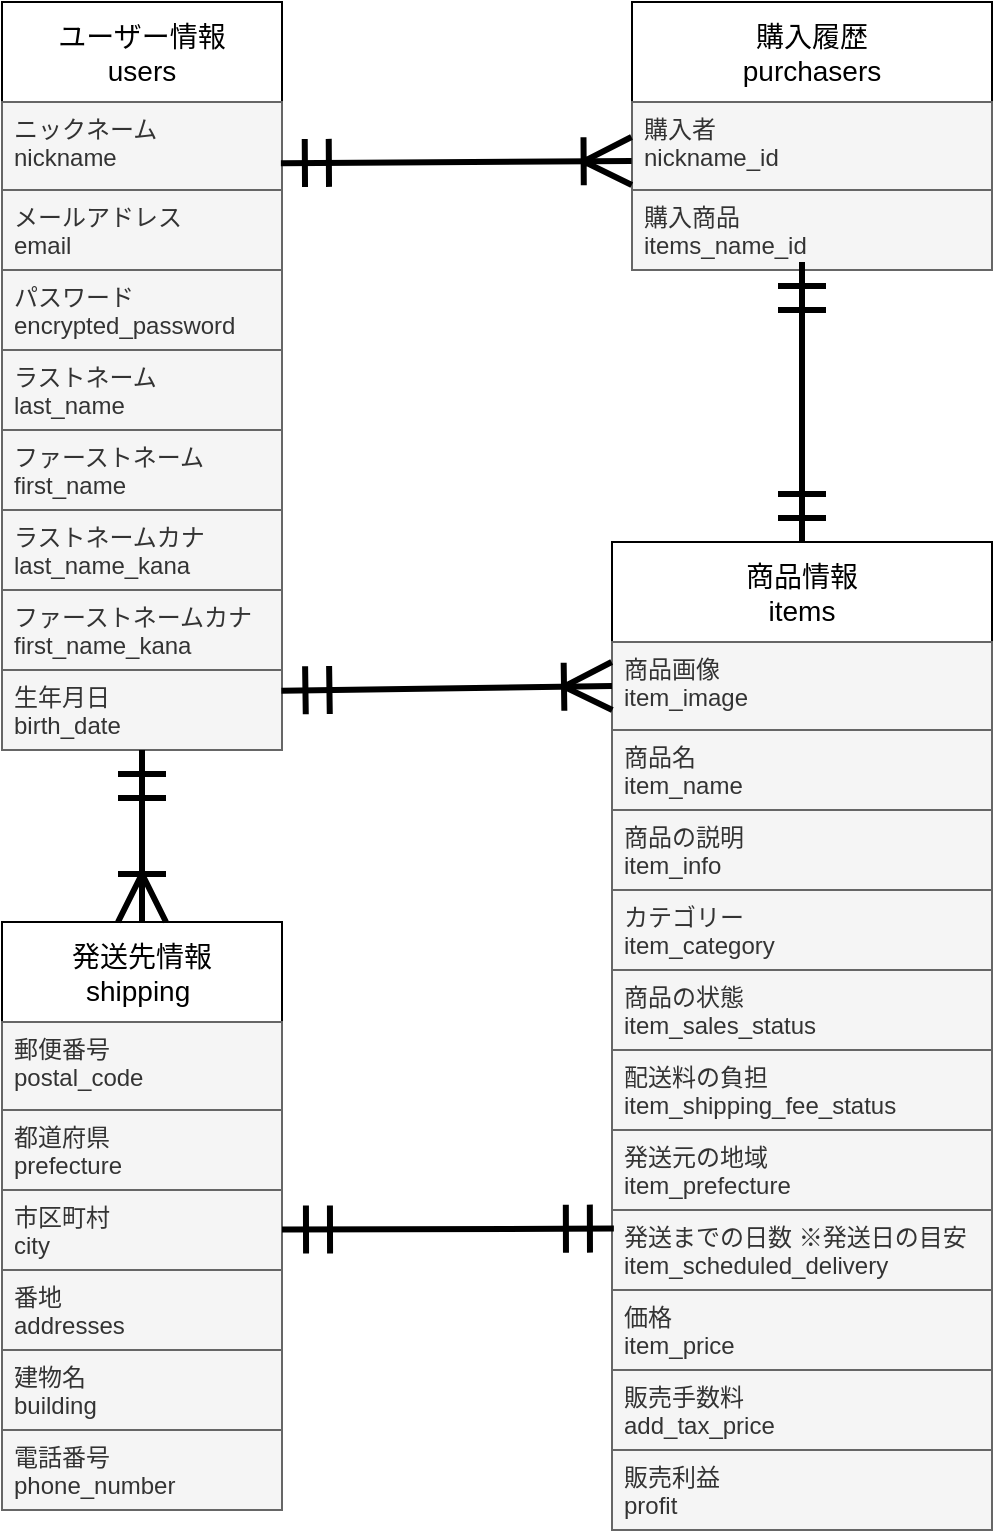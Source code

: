 <mxfile>
    <diagram id="wlT-Cds8iBrMlNTinN_M" name="ページ1">
        <mxGraphModel dx="1517" dy="907" grid="1" gridSize="10" guides="1" tooltips="1" connect="1" arrows="1" fold="1" page="1" pageScale="1" pageWidth="827" pageHeight="1169" math="0" shadow="0">
            <root>
                <mxCell id="0"/>
                <mxCell id="1" parent="0"/>
                <mxCell id="2" value="ユーザー情報&#10;users" style="swimlane;fontStyle=0;childLayout=stackLayout;horizontal=1;startSize=50;horizontalStack=0;resizeParent=1;resizeParentMax=0;resizeLast=0;collapsible=1;marginBottom=0;align=center;fontSize=14;" parent="1" vertex="1">
                    <mxGeometry x="60" y="40" width="140" height="374" as="geometry"/>
                </mxCell>
                <mxCell id="3" value="ニックネーム&#10;nickname" style="text;strokeColor=#666666;fillColor=#f5f5f5;spacingLeft=4;spacingRight=4;overflow=hidden;rotatable=0;points=[[0,0.5],[1,0.5]];portConstraint=eastwest;fontSize=12;fontColor=#333333;" parent="2" vertex="1">
                    <mxGeometry y="50" width="140" height="44" as="geometry"/>
                </mxCell>
                <mxCell id="4" value="メールアドレス&#10;email" style="text;strokeColor=#666666;fillColor=#f5f5f5;spacingLeft=4;spacingRight=4;overflow=hidden;rotatable=0;points=[[0,0.5],[1,0.5]];portConstraint=eastwest;fontSize=12;fontColor=#333333;" parent="2" vertex="1">
                    <mxGeometry y="94" width="140" height="40" as="geometry"/>
                </mxCell>
                <mxCell id="6" value="パスワード&#10;encrypted_password" style="text;strokeColor=#666666;fillColor=#f5f5f5;spacingLeft=4;spacingRight=4;overflow=hidden;rotatable=0;points=[[0,0.5],[1,0.5]];portConstraint=eastwest;fontSize=12;fontColor=#333333;" parent="2" vertex="1">
                    <mxGeometry y="134" width="140" height="40" as="geometry"/>
                </mxCell>
                <mxCell id="7" value="ラストネーム&#10;last_name" style="text;strokeColor=#666666;fillColor=#f5f5f5;spacingLeft=4;spacingRight=4;overflow=hidden;rotatable=0;points=[[0,0.5],[1,0.5]];portConstraint=eastwest;fontSize=12;fontColor=#333333;" parent="2" vertex="1">
                    <mxGeometry y="174" width="140" height="40" as="geometry"/>
                </mxCell>
                <mxCell id="8" value="ファーストネーム&#10;first_name" style="text;strokeColor=#666666;fillColor=#f5f5f5;spacingLeft=4;spacingRight=4;overflow=hidden;rotatable=0;points=[[0,0.5],[1,0.5]];portConstraint=eastwest;fontSize=12;fontColor=#333333;" parent="2" vertex="1">
                    <mxGeometry y="214" width="140" height="40" as="geometry"/>
                </mxCell>
                <mxCell id="9" value="ラストネームカナ&#10;last_name_kana" style="text;strokeColor=#666666;fillColor=#f5f5f5;spacingLeft=4;spacingRight=4;overflow=hidden;rotatable=0;points=[[0,0.5],[1,0.5]];portConstraint=eastwest;fontSize=12;fontColor=#333333;" parent="2" vertex="1">
                    <mxGeometry y="254" width="140" height="40" as="geometry"/>
                </mxCell>
                <mxCell id="10" value="ファーストネームカナ&#10;first_name_kana" style="text;strokeColor=#666666;fillColor=#f5f5f5;spacingLeft=4;spacingRight=4;overflow=hidden;rotatable=0;points=[[0,0.5],[1,0.5]];portConstraint=eastwest;fontSize=12;fontColor=#333333;" parent="2" vertex="1">
                    <mxGeometry y="294" width="140" height="40" as="geometry"/>
                </mxCell>
                <mxCell id="5" value="生年月日&#10;birth_date" style="text;strokeColor=#666666;fillColor=#f5f5f5;spacingLeft=4;spacingRight=4;overflow=hidden;rotatable=0;points=[[0,0.5],[1,0.5]];portConstraint=eastwest;fontSize=12;fontColor=#333333;" parent="2" vertex="1">
                    <mxGeometry y="334" width="140" height="40" as="geometry"/>
                </mxCell>
                <mxCell id="65" value="商品情報&#10;items" style="swimlane;fontStyle=0;childLayout=stackLayout;horizontal=1;startSize=50;horizontalStack=0;resizeParent=1;resizeParentMax=0;resizeLast=0;collapsible=1;marginBottom=0;align=center;fontSize=14;" parent="1" vertex="1">
                    <mxGeometry x="365" y="310" width="190" height="494" as="geometry"/>
                </mxCell>
                <mxCell id="66" value="商品画像&#10;item_image" style="text;strokeColor=#666666;fillColor=#f5f5f5;spacingLeft=4;spacingRight=4;overflow=hidden;rotatable=0;points=[[0,0.5],[1,0.5]];portConstraint=eastwest;fontSize=12;fontColor=#333333;" parent="65" vertex="1">
                    <mxGeometry y="50" width="190" height="44" as="geometry"/>
                </mxCell>
                <mxCell id="67" value="商品名&#10;item_name" style="text;strokeColor=#666666;fillColor=#f5f5f5;spacingLeft=4;spacingRight=4;overflow=hidden;rotatable=0;points=[[0,0.5],[1,0.5]];portConstraint=eastwest;fontSize=12;fontColor=#333333;" parent="65" vertex="1">
                    <mxGeometry y="94" width="190" height="40" as="geometry"/>
                </mxCell>
                <mxCell id="68" value="商品の説明&#10;item_info" style="text;strokeColor=#666666;fillColor=#f5f5f5;spacingLeft=4;spacingRight=4;overflow=hidden;rotatable=0;points=[[0,0.5],[1,0.5]];portConstraint=eastwest;fontSize=12;fontColor=#333333;" parent="65" vertex="1">
                    <mxGeometry y="134" width="190" height="40" as="geometry"/>
                </mxCell>
                <mxCell id="69" value="カテゴリー&#10;item_category" style="text;strokeColor=#666666;fillColor=#f5f5f5;spacingLeft=4;spacingRight=4;overflow=hidden;rotatable=0;points=[[0,0.5],[1,0.5]];portConstraint=eastwest;fontSize=12;fontColor=#333333;" parent="65" vertex="1">
                    <mxGeometry y="174" width="190" height="40" as="geometry"/>
                </mxCell>
                <mxCell id="70" value="商品の状態&#10;item_sales_status" style="text;strokeColor=#666666;fillColor=#f5f5f5;spacingLeft=4;spacingRight=4;overflow=hidden;rotatable=0;points=[[0,0.5],[1,0.5]];portConstraint=eastwest;fontSize=12;fontColor=#333333;" parent="65" vertex="1">
                    <mxGeometry y="214" width="190" height="40" as="geometry"/>
                </mxCell>
                <mxCell id="73" value="配送料の負担&#10;item_shipping_fee_status" style="text;strokeColor=#666666;fillColor=#f5f5f5;spacingLeft=4;spacingRight=4;overflow=hidden;rotatable=0;points=[[0,0.5],[1,0.5]];portConstraint=eastwest;fontSize=12;fontColor=#333333;" parent="65" vertex="1">
                    <mxGeometry y="254" width="190" height="40" as="geometry"/>
                </mxCell>
                <mxCell id="108" value="発送元の地域&#10;item_prefecture" style="text;strokeColor=#666666;fillColor=#f5f5f5;spacingLeft=4;spacingRight=4;overflow=hidden;rotatable=0;points=[[0,0.5],[1,0.5]];portConstraint=eastwest;fontSize=12;fontColor=#333333;" parent="65" vertex="1">
                    <mxGeometry y="294" width="190" height="40" as="geometry"/>
                </mxCell>
                <mxCell id="109" value="発送までの日数 ※発送日の目安&#10;item_scheduled_delivery" style="text;strokeColor=#666666;fillColor=#f5f5f5;spacingLeft=4;spacingRight=4;overflow=hidden;rotatable=0;points=[[0,0.5],[1,0.5]];portConstraint=eastwest;fontSize=12;fontColor=#333333;" parent="65" vertex="1">
                    <mxGeometry y="334" width="190" height="40" as="geometry"/>
                </mxCell>
                <mxCell id="75" value="価格&#10;item_price" style="text;strokeColor=#666666;fillColor=#f5f5f5;spacingLeft=4;spacingRight=4;overflow=hidden;rotatable=0;points=[[0,0.5],[1,0.5]];portConstraint=eastwest;fontSize=12;fontColor=#333333;" parent="65" vertex="1">
                    <mxGeometry y="374" width="190" height="40" as="geometry"/>
                </mxCell>
                <mxCell id="76" value="販売手数料&#10;add_tax_price" style="text;strokeColor=#666666;fillColor=#f5f5f5;spacingLeft=4;spacingRight=4;overflow=hidden;rotatable=0;points=[[0,0.5],[1,0.5]];portConstraint=eastwest;fontSize=12;fontColor=#333333;" parent="65" vertex="1">
                    <mxGeometry y="414" width="190" height="40" as="geometry"/>
                </mxCell>
                <mxCell id="119" value="販売利益&#10;profit" style="text;strokeColor=#666666;fillColor=#f5f5f5;spacingLeft=4;spacingRight=4;overflow=hidden;rotatable=0;points=[[0,0.5],[1,0.5]];portConstraint=eastwest;fontSize=12;fontColor=#333333;" parent="65" vertex="1">
                    <mxGeometry y="454" width="190" height="40" as="geometry"/>
                </mxCell>
                <mxCell id="77" value="発送先情報&#10;shipping " style="swimlane;fontStyle=0;childLayout=stackLayout;horizontal=1;startSize=50;horizontalStack=0;resizeParent=1;resizeParentMax=0;resizeLast=0;collapsible=1;marginBottom=0;align=center;fontSize=14;" parent="1" vertex="1">
                    <mxGeometry x="60" y="500" width="140" height="294" as="geometry"/>
                </mxCell>
                <mxCell id="78" value="郵便番号&#10;postal_code" style="text;strokeColor=#666666;fillColor=#f5f5f5;spacingLeft=4;spacingRight=4;overflow=hidden;rotatable=0;points=[[0,0.5],[1,0.5]];portConstraint=eastwest;fontSize=12;fontColor=#333333;" parent="77" vertex="1">
                    <mxGeometry y="50" width="140" height="44" as="geometry"/>
                </mxCell>
                <mxCell id="79" value="都道府県&#10;prefecture" style="text;strokeColor=#666666;fillColor=#f5f5f5;spacingLeft=4;spacingRight=4;overflow=hidden;rotatable=0;points=[[0,0.5],[1,0.5]];portConstraint=eastwest;fontSize=12;fontColor=#333333;" parent="77" vertex="1">
                    <mxGeometry y="94" width="140" height="40" as="geometry"/>
                </mxCell>
                <mxCell id="80" value="市区町村&#10;city" style="text;strokeColor=#666666;fillColor=#f5f5f5;spacingLeft=4;spacingRight=4;overflow=hidden;rotatable=0;points=[[0,0.5],[1,0.5]];portConstraint=eastwest;fontSize=12;fontColor=#333333;" parent="77" vertex="1">
                    <mxGeometry y="134" width="140" height="40" as="geometry"/>
                </mxCell>
                <mxCell id="81" value="番地&#10;addresses" style="text;strokeColor=#666666;fillColor=#f5f5f5;spacingLeft=4;spacingRight=4;overflow=hidden;rotatable=0;points=[[0,0.5],[1,0.5]];portConstraint=eastwest;fontSize=12;fontColor=#333333;" parent="77" vertex="1">
                    <mxGeometry y="174" width="140" height="40" as="geometry"/>
                </mxCell>
                <mxCell id="82" value="建物名&#10;building" style="text;strokeColor=#666666;fillColor=#f5f5f5;spacingLeft=4;spacingRight=4;overflow=hidden;rotatable=0;points=[[0,0.5],[1,0.5]];portConstraint=eastwest;fontSize=12;fontColor=#333333;" parent="77" vertex="1">
                    <mxGeometry y="214" width="140" height="40" as="geometry"/>
                </mxCell>
                <mxCell id="83" value="電話番号&#10;phone_number" style="text;strokeColor=#666666;fillColor=#f5f5f5;spacingLeft=4;spacingRight=4;overflow=hidden;rotatable=0;points=[[0,0.5],[1,0.5]];portConstraint=eastwest;fontSize=12;fontColor=#333333;" parent="77" vertex="1">
                    <mxGeometry y="254" width="140" height="40" as="geometry"/>
                </mxCell>
                <mxCell id="120" value="購入履歴&#10;purchasers" style="swimlane;fontStyle=0;childLayout=stackLayout;horizontal=1;startSize=50;horizontalStack=0;resizeParent=1;resizeParentMax=0;resizeLast=0;collapsible=1;marginBottom=0;align=center;fontSize=14;" parent="1" vertex="1">
                    <mxGeometry x="375" y="40" width="180" height="134" as="geometry"/>
                </mxCell>
                <mxCell id="121" value="購入者&#10;nickname_id" style="text;strokeColor=#666666;fillColor=#f5f5f5;spacingLeft=4;spacingRight=4;overflow=hidden;rotatable=0;points=[[0,0.5],[1,0.5]];portConstraint=eastwest;fontSize=12;fontColor=#333333;" parent="120" vertex="1">
                    <mxGeometry y="50" width="180" height="44" as="geometry"/>
                </mxCell>
                <mxCell id="122" value="購入商品&#10;items_name_id" style="text;strokeColor=#666666;fillColor=#f5f5f5;spacingLeft=4;spacingRight=4;overflow=hidden;rotatable=0;points=[[0,0.5],[1,0.5]];portConstraint=eastwest;fontSize=12;fontColor=#333333;" parent="120" vertex="1">
                    <mxGeometry y="94" width="180" height="40" as="geometry"/>
                </mxCell>
                <mxCell id="155" value="" style="fontSize=12;html=1;endArrow=ERoneToMany;startArrow=ERmandOne;startSize=20;endSize=20;strokeWidth=3;exitX=0.998;exitY=0.258;exitDx=0;exitDy=0;exitPerimeter=0;entryX=0;entryY=0.5;entryDx=0;entryDy=0;" parent="1" target="66" edge="1" source="5">
                    <mxGeometry width="100" height="100" relative="1" as="geometry">
                        <mxPoint x="200" y="370" as="sourcePoint"/>
                        <mxPoint x="360" y="384" as="targetPoint"/>
                    </mxGeometry>
                </mxCell>
                <mxCell id="160" value="" style="fontSize=12;html=1;endArrow=ERoneToMany;startArrow=ERmandOne;exitX=0.5;exitY=1;exitDx=0;exitDy=0;entryX=0.5;entryY=0;entryDx=0;entryDy=0;endSize=20;startSize=20;strokeWidth=3;" edge="1" parent="1" source="2" target="77">
                    <mxGeometry width="100" height="100" relative="1" as="geometry">
                        <mxPoint x="350" y="480" as="sourcePoint"/>
                        <mxPoint x="440" y="480" as="targetPoint"/>
                    </mxGeometry>
                </mxCell>
                <mxCell id="164" value="" style="fontSize=12;html=1;endArrow=ERmandOne;startArrow=ERmandOne;startSize=20;endSize=20;strokeWidth=3;exitX=0.5;exitY=0;exitDx=0;exitDy=0;" edge="1" parent="1" source="65">
                    <mxGeometry width="100" height="100" relative="1" as="geometry">
                        <mxPoint x="375" y="274" as="sourcePoint"/>
                        <mxPoint x="460" y="170" as="targetPoint"/>
                        <Array as="points">
                            <mxPoint x="460" y="200"/>
                        </Array>
                    </mxGeometry>
                </mxCell>
                <mxCell id="165" value="" style="fontSize=12;html=1;endArrow=ERmandOne;startArrow=ERmandOne;startSize=20;endSize=20;strokeWidth=3;entryX=0.005;entryY=0.232;entryDx=0;entryDy=0;entryPerimeter=0;" edge="1" parent="1" source="80" target="109">
                    <mxGeometry width="100" height="100" relative="1" as="geometry">
                        <mxPoint x="200" y="650" as="sourcePoint"/>
                        <mxPoint x="370" y="654" as="targetPoint"/>
                    </mxGeometry>
                </mxCell>
                <mxCell id="178" value="" style="fontSize=12;html=1;endArrow=ERoneToMany;startArrow=ERmandOne;startSize=20;endSize=20;strokeWidth=3;entryX=-0.001;entryY=0.671;entryDx=0;entryDy=0;entryPerimeter=0;exitX=0.996;exitY=0.695;exitDx=0;exitDy=0;exitPerimeter=0;" edge="1" parent="1" source="3" target="121">
                    <mxGeometry width="100" height="100" relative="1" as="geometry">
                        <mxPoint x="200" y="120" as="sourcePoint"/>
                        <mxPoint x="350" y="120" as="targetPoint"/>
                    </mxGeometry>
                </mxCell>
            </root>
        </mxGraphModel>
    </diagram>
</mxfile>